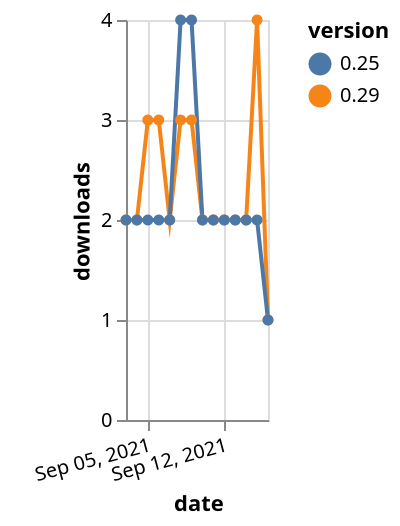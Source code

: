 {"$schema": "https://vega.github.io/schema/vega-lite/v5.json", "description": "A simple bar chart with embedded data.", "data": {"values": [{"date": "2021-09-03", "total": 2275, "delta": 2, "version": "0.29"}, {"date": "2021-09-04", "total": 2277, "delta": 2, "version": "0.29"}, {"date": "2021-09-05", "total": 2280, "delta": 3, "version": "0.29"}, {"date": "2021-09-06", "total": 2283, "delta": 3, "version": "0.29"}, {"date": "2021-09-07", "total": 2285, "delta": 2, "version": "0.29"}, {"date": "2021-09-08", "total": 2288, "delta": 3, "version": "0.29"}, {"date": "2021-09-09", "total": 2291, "delta": 3, "version": "0.29"}, {"date": "2021-09-10", "total": 2293, "delta": 2, "version": "0.29"}, {"date": "2021-09-11", "total": 2295, "delta": 2, "version": "0.29"}, {"date": "2021-09-12", "total": 2297, "delta": 2, "version": "0.29"}, {"date": "2021-09-13", "total": 2299, "delta": 2, "version": "0.29"}, {"date": "2021-09-14", "total": 2301, "delta": 2, "version": "0.29"}, {"date": "2021-09-15", "total": 2305, "delta": 4, "version": "0.29"}, {"date": "2021-09-16", "total": 2306, "delta": 1, "version": "0.29"}, {"date": "2021-09-03", "total": 3129, "delta": 2, "version": "0.25"}, {"date": "2021-09-04", "total": 3131, "delta": 2, "version": "0.25"}, {"date": "2021-09-05", "total": 3133, "delta": 2, "version": "0.25"}, {"date": "2021-09-06", "total": 3135, "delta": 2, "version": "0.25"}, {"date": "2021-09-07", "total": 3137, "delta": 2, "version": "0.25"}, {"date": "2021-09-08", "total": 3141, "delta": 4, "version": "0.25"}, {"date": "2021-09-09", "total": 3145, "delta": 4, "version": "0.25"}, {"date": "2021-09-10", "total": 3147, "delta": 2, "version": "0.25"}, {"date": "2021-09-11", "total": 3149, "delta": 2, "version": "0.25"}, {"date": "2021-09-12", "total": 3151, "delta": 2, "version": "0.25"}, {"date": "2021-09-13", "total": 3153, "delta": 2, "version": "0.25"}, {"date": "2021-09-14", "total": 3155, "delta": 2, "version": "0.25"}, {"date": "2021-09-15", "total": 3157, "delta": 2, "version": "0.25"}, {"date": "2021-09-16", "total": 3158, "delta": 1, "version": "0.25"}]}, "width": "container", "mark": {"type": "line", "point": {"filled": true}}, "encoding": {"x": {"field": "date", "type": "temporal", "timeUnit": "yearmonthdate", "title": "date", "axis": {"labelAngle": -15}}, "y": {"field": "delta", "type": "quantitative", "title": "downloads"}, "color": {"field": "version", "type": "nominal"}, "tooltip": {"field": "delta"}}}